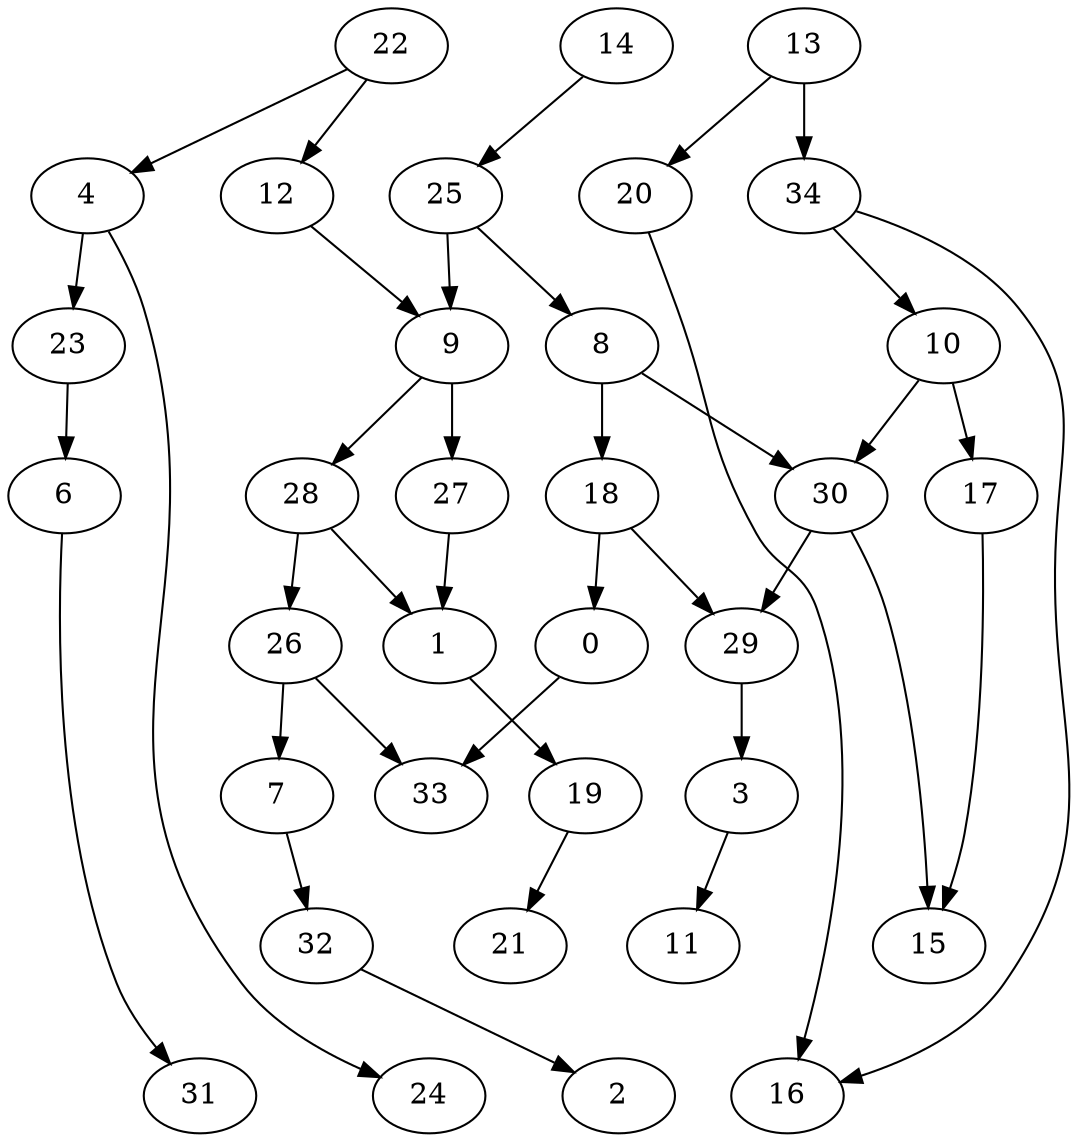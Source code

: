 digraph G {
    0;
    33;
    1;
    19;
    21;
    3;
    11;
    4;
    23;
    24;
    6;
    31;
    13;
    20;
    34;
    16;
    10;
    14;
    25;
    8;
    9;
    22;
    12;
    7;
    32;
    2;
    18;
    30;
    29;
    15;
    27;
    28;
    26;
    17;
    0 -> 33 [weight=0];
    1 -> 19 [weight=0];
    19 -> 21 [weight=0];
    3 -> 11 [weight=0];
    4 -> 23 [weight=0];
    4 -> 24 [weight=0];
    23 -> 6 [weight=0];
    6 -> 31 [weight=0];
    13 -> 20 [weight=0];
    13 -> 34 [weight=1];
    20 -> 16 [weight=0];
    34 -> 10 [weight=0];
    34 -> 16 [weight=0];
    10 -> 30 [weight=0];
    10 -> 17 [weight=0];
    14 -> 25 [weight=0];
    25 -> 8 [weight=0];
    25 -> 9 [weight=0];
    8 -> 18 [weight=1];
    8 -> 30 [weight=0];
    9 -> 27 [weight=0];
    9 -> 28 [weight=0];
    22 -> 4 [weight=0];
    22 -> 12 [weight=0];
    12 -> 9 [weight=0];
    7 -> 32 [weight=0];
    32 -> 2 [weight=0];
    18 -> 0 [weight=0];
    18 -> 29 [weight=0];
    30 -> 15 [weight=0];
    30 -> 29 [weight=0];
    29 -> 3 [weight=0];
    27 -> 1 [weight=0];
    28 -> 1 [weight=0];
    28 -> 26 [weight=0];
    26 -> 33 [weight=0];
    26 -> 7 [weight=0];
    17 -> 15 [weight=0];
}
